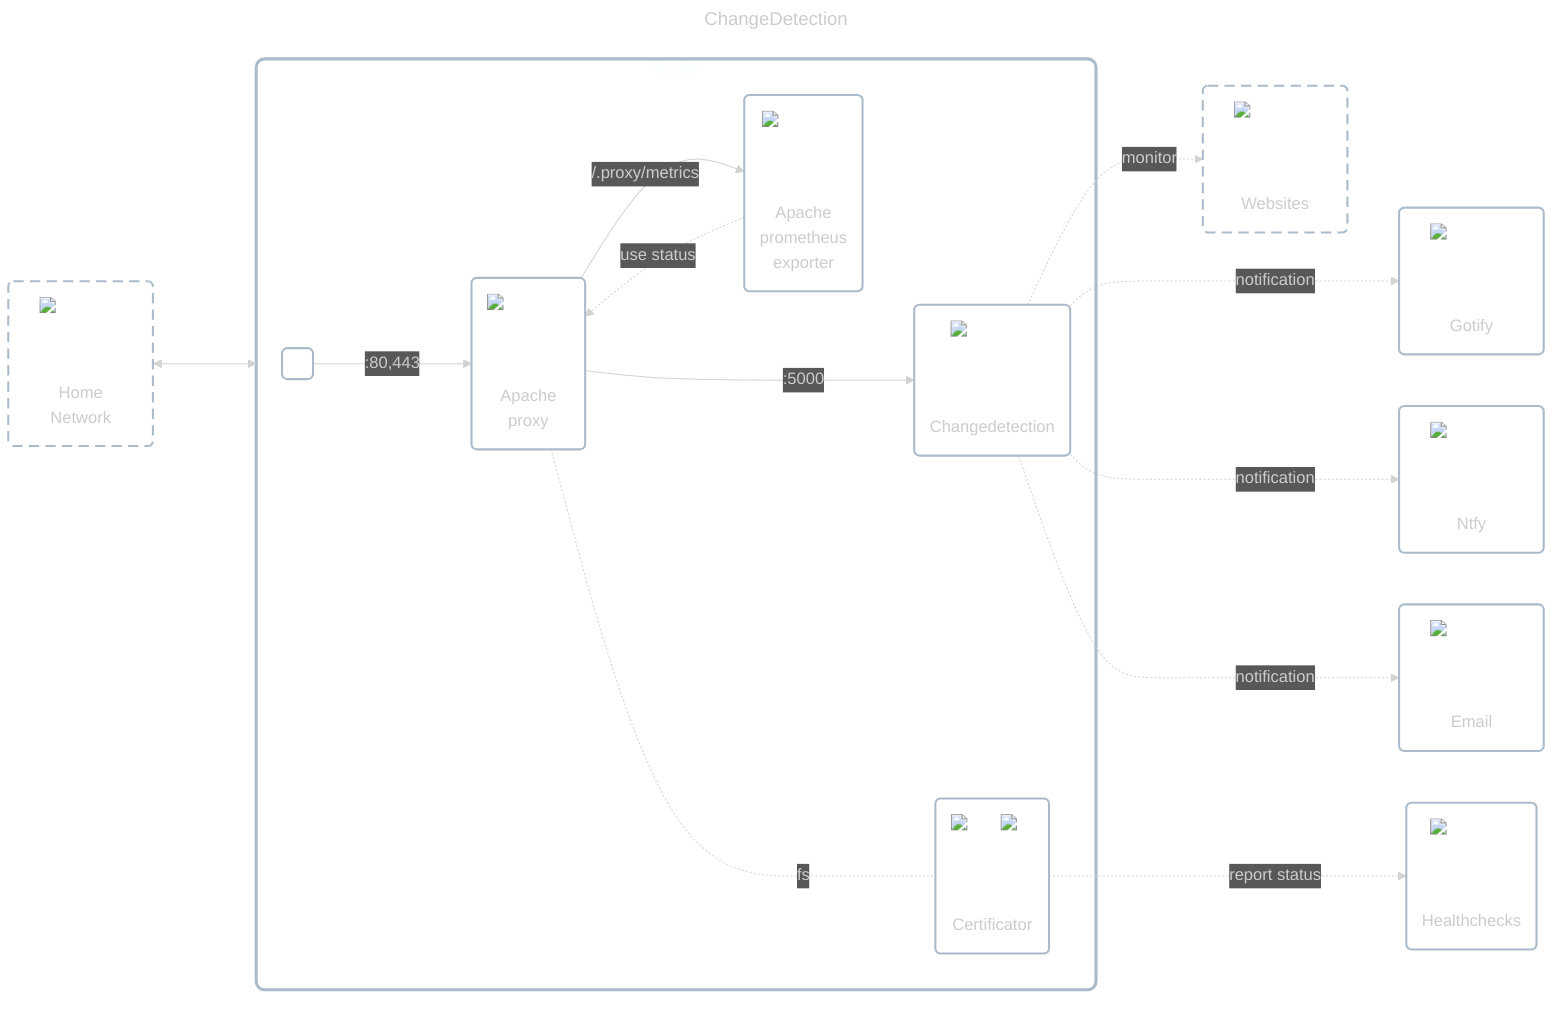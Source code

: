 ---
title: ChangeDetection
config:
    theme: dark
---

flowchart LR
    classDef cluster fill:#ffffff00,stroke:#aabbccff,stroke-width:3px,rx:8px,ry:8px;
    classDef node fill:#ffffff00,stroke:#aabbccff,stroke-width:2px,rx:5px,ry:5px;
    classDef dashed_border stroke-dasharray:10 6;

    home_network["<div style='position:relative;width:80px;height:80px;margin:0 auto;margin-bottom:0.1em'><img src='../../../../icons/network.png' style='min-width:80px;max-width:80px' /></div>Home<br/>Network"]
    class home_network dashed_border

    subgraph app_wrapper["Docker"]
        network_interface(" ")
        apache_proxy("<div style='position:relative;width:80px;height:80px;margin:0 auto;margin-bottom:0.5em'><img src='../../../../icons/apache.png' style='min-width:80px;max-width:80px' /></div>Apache<br/>proxy")
        apache_prometheus_exporter("<div style='position:relative;width:80px;height:80px;margin:0 auto;margin-bottom:0.5em'><img src='../../../../icons/apache-prometheus-exporter.png' style='min-width:80px;max-width:80px' /></div>Apache<br/>prometheus<br/>exporter")
        certificator("<div style='position:relative;width:80px;height:80px;margin:0 auto;margin-bottom:1em'><img src='../../../../icons/cronjob.png' style='min-width:32px;max-width:32px;position:absolute;top:0;right:0' /><img src='../../../../icons/lets-encrypt.png' style='min-width:80px;max-width:80px' /></div>Certificator")
        changedetection("<div style='position:relative;width:80px;height:80px;margin:0 auto;margin-bottom:0.75em'><img src='../../../../icons/changedetection.png' style='min-width:80px;max-width:80px' /></div>Changedetection")

        network_interface --->|:80,443| apache_proxy --->|:5000| changedetection
        apache_proxy -->|/.proxy/metrics| apache_prometheus_exporter -.->|use status| apache_proxy
        apache_proxy -..-|fs| certificator
    end

    websites["<div style='position:relative;width:80px;height:80px;margin:0 auto;margin-bottom:0.5em'><img src='../../../../icons/www.png' style='min-width:80px;max-width:80px' /></div>Websites"]
    class websites dashed_border

    gotify["<div style='position:relative;width:80px;height:80px;margin:0 auto;margin-bottom:0.5em'><img src='../../../../icons/gotify.png' style='min-width:80px;max-width:80px' /></div>Gotify"]
    ntfy["<div style='position:relative;width:80px;height:80px;margin:0 auto;margin-bottom:0.5em'><img src='../../../../icons/ntfy.png' style='min-width:80px;max-width:80px' /></div>Ntfy"]
    smtp["<div style='position:relative;width:80px;height:80px;margin:0 auto;margin-bottom:0.5em'><img src='../../../../icons/smtp4dev.png' style='min-width:80px;max-width:80px' /></div>Email"]
    healthchecks("<div style='position:relative;width:80px;height:80px;margin:0 auto;margin-bottom:0.5em'><img src='../../../../icons/healthchecks.png' style='min-width:80px;max-width:80px' /></div>Healthchecks")

    home_network <---> app_wrapper
    changedetection -.->|monitor| websites
    changedetection -..->|notification| gotify & ntfy & smtp
    certificator -..->|report status| healthchecks